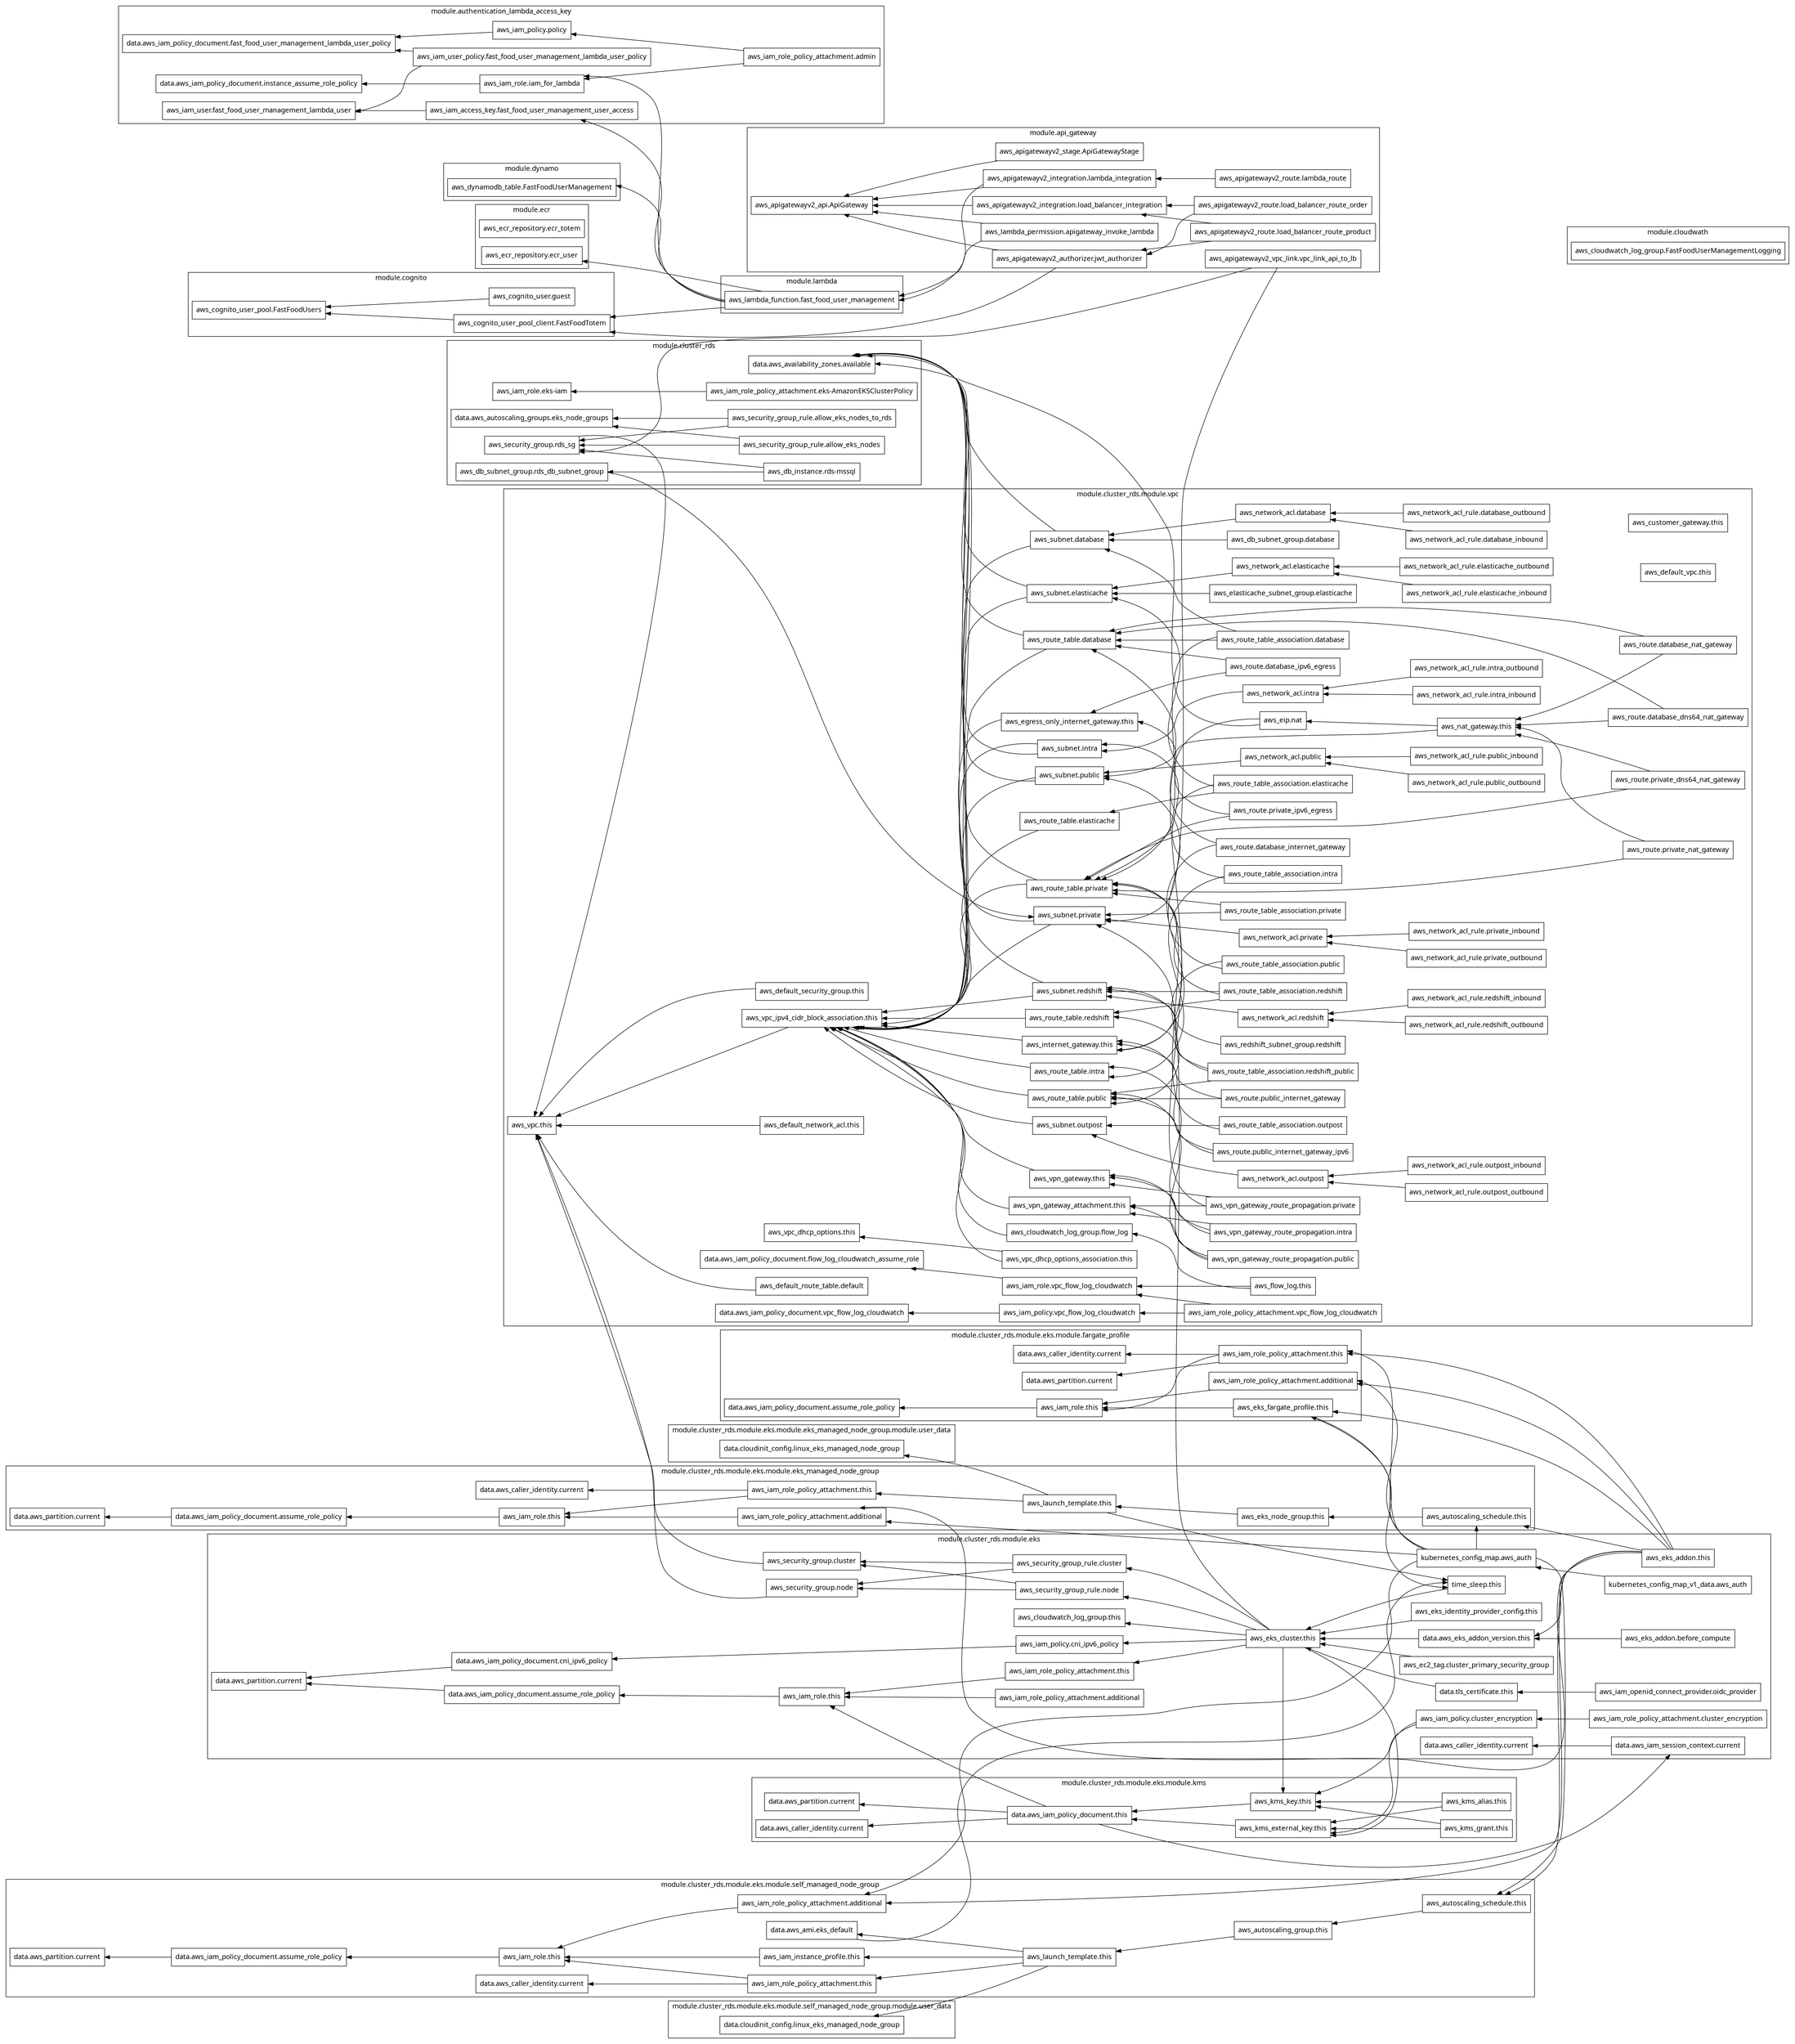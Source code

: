digraph G {
  rankdir = "RL";
  node [shape = rect, fontname = "sans-serif"];
  subgraph "cluster_module.api_gateway" {
    label = "module.api_gateway"
    fontname = "sans-serif"
    "module.api_gateway.aws_apigatewayv2_api.ApiGateway" [label="aws_apigatewayv2_api.ApiGateway"];
    "module.api_gateway.aws_apigatewayv2_authorizer.jwt_authorizer" [label="aws_apigatewayv2_authorizer.jwt_authorizer"];
    "module.api_gateway.aws_apigatewayv2_integration.lambda_integration" [label="aws_apigatewayv2_integration.lambda_integration"];
    "module.api_gateway.aws_apigatewayv2_integration.load_balancer_integration" [label="aws_apigatewayv2_integration.load_balancer_integration"];
    "module.api_gateway.aws_apigatewayv2_route.lambda_route" [label="aws_apigatewayv2_route.lambda_route"];
    "module.api_gateway.aws_apigatewayv2_route.load_balancer_route_order" [label="aws_apigatewayv2_route.load_balancer_route_order"];
    "module.api_gateway.aws_apigatewayv2_route.load_balancer_route_product" [label="aws_apigatewayv2_route.load_balancer_route_product"];
    "module.api_gateway.aws_apigatewayv2_stage.ApiGatewayStage" [label="aws_apigatewayv2_stage.ApiGatewayStage"];
    "module.api_gateway.aws_apigatewayv2_vpc_link.vpc_link_api_to_lb" [label="aws_apigatewayv2_vpc_link.vpc_link_api_to_lb"];
    "module.api_gateway.aws_lambda_permission.apigateway_invoke_lambda" [label="aws_lambda_permission.apigateway_invoke_lambda"];
  }
  subgraph "cluster_module.authentication_lambda_access_key" {
    label = "module.authentication_lambda_access_key"
    fontname = "sans-serif"
    "module.authentication_lambda_access_key.data.aws_iam_policy_document.fast_food_user_management_lambda_user_policy" [label="data.aws_iam_policy_document.fast_food_user_management_lambda_user_policy"];
    "module.authentication_lambda_access_key.data.aws_iam_policy_document.instance_assume_role_policy" [label="data.aws_iam_policy_document.instance_assume_role_policy"];
    "module.authentication_lambda_access_key.aws_iam_access_key.fast_food_user_management_user_access" [label="aws_iam_access_key.fast_food_user_management_user_access"];
    "module.authentication_lambda_access_key.aws_iam_policy.policy" [label="aws_iam_policy.policy"];
    "module.authentication_lambda_access_key.aws_iam_role.iam_for_lambda" [label="aws_iam_role.iam_for_lambda"];
    "module.authentication_lambda_access_key.aws_iam_role_policy_attachment.admin" [label="aws_iam_role_policy_attachment.admin"];
    "module.authentication_lambda_access_key.aws_iam_user.fast_food_user_management_lambda_user" [label="aws_iam_user.fast_food_user_management_lambda_user"];
    "module.authentication_lambda_access_key.aws_iam_user_policy.fast_food_user_management_lambda_user_policy" [label="aws_iam_user_policy.fast_food_user_management_lambda_user_policy"];
  }
  subgraph "cluster_module.cloudwath" {
    label = "module.cloudwath"
    fontname = "sans-serif"
    "module.cloudwath.aws_cloudwatch_log_group.FastFoodUserManagementLogging" [label="aws_cloudwatch_log_group.FastFoodUserManagementLogging"];
  }
  subgraph "cluster_module.cluster_rds" {
    label = "module.cluster_rds"
    fontname = "sans-serif"
    "module.cluster_rds.data.aws_autoscaling_groups.eks_node_groups" [label="data.aws_autoscaling_groups.eks_node_groups"];
    "module.cluster_rds.data.aws_availability_zones.available" [label="data.aws_availability_zones.available"];
    "module.cluster_rds.aws_db_instance.rds-mssql" [label="aws_db_instance.rds-mssql"];
    "module.cluster_rds.aws_db_subnet_group.rds_db_subnet_group" [label="aws_db_subnet_group.rds_db_subnet_group"];
    "module.cluster_rds.aws_iam_role.eks-iam" [label="aws_iam_role.eks-iam"];
    "module.cluster_rds.aws_iam_role_policy_attachment.eks-AmazonEKSClusterPolicy" [label="aws_iam_role_policy_attachment.eks-AmazonEKSClusterPolicy"];
    "module.cluster_rds.aws_security_group.rds_sg" [label="aws_security_group.rds_sg"];
    "module.cluster_rds.aws_security_group_rule.allow_eks_nodes" [label="aws_security_group_rule.allow_eks_nodes"];
    "module.cluster_rds.aws_security_group_rule.allow_eks_nodes_to_rds" [label="aws_security_group_rule.allow_eks_nodes_to_rds"];
  }
  subgraph "cluster_module.cluster_rds.module.eks" {
    label = "module.cluster_rds.module.eks"
    fontname = "sans-serif"
    "module.cluster_rds.module.eks.data.aws_caller_identity.current" [label="data.aws_caller_identity.current"];
    "module.cluster_rds.module.eks.data.aws_eks_addon_version.this" [label="data.aws_eks_addon_version.this"];
    "module.cluster_rds.module.eks.data.aws_iam_policy_document.assume_role_policy" [label="data.aws_iam_policy_document.assume_role_policy"];
    "module.cluster_rds.module.eks.data.aws_iam_policy_document.cni_ipv6_policy" [label="data.aws_iam_policy_document.cni_ipv6_policy"];
    "module.cluster_rds.module.eks.data.aws_iam_session_context.current" [label="data.aws_iam_session_context.current"];
    "module.cluster_rds.module.eks.data.aws_partition.current" [label="data.aws_partition.current"];
    "module.cluster_rds.module.eks.data.tls_certificate.this" [label="data.tls_certificate.this"];
    "module.cluster_rds.module.eks.aws_cloudwatch_log_group.this" [label="aws_cloudwatch_log_group.this"];
    "module.cluster_rds.module.eks.aws_ec2_tag.cluster_primary_security_group" [label="aws_ec2_tag.cluster_primary_security_group"];
    "module.cluster_rds.module.eks.aws_eks_addon.before_compute" [label="aws_eks_addon.before_compute"];
    "module.cluster_rds.module.eks.aws_eks_addon.this" [label="aws_eks_addon.this"];
    "module.cluster_rds.module.eks.aws_eks_cluster.this" [label="aws_eks_cluster.this"];
    "module.cluster_rds.module.eks.aws_eks_identity_provider_config.this" [label="aws_eks_identity_provider_config.this"];
    "module.cluster_rds.module.eks.aws_iam_openid_connect_provider.oidc_provider" [label="aws_iam_openid_connect_provider.oidc_provider"];
    "module.cluster_rds.module.eks.aws_iam_policy.cluster_encryption" [label="aws_iam_policy.cluster_encryption"];
    "module.cluster_rds.module.eks.aws_iam_policy.cni_ipv6_policy" [label="aws_iam_policy.cni_ipv6_policy"];
    "module.cluster_rds.module.eks.aws_iam_role.this" [label="aws_iam_role.this"];
    "module.cluster_rds.module.eks.aws_iam_role_policy_attachment.additional" [label="aws_iam_role_policy_attachment.additional"];
    "module.cluster_rds.module.eks.aws_iam_role_policy_attachment.cluster_encryption" [label="aws_iam_role_policy_attachment.cluster_encryption"];
    "module.cluster_rds.module.eks.aws_iam_role_policy_attachment.this" [label="aws_iam_role_policy_attachment.this"];
    "module.cluster_rds.module.eks.aws_security_group.cluster" [label="aws_security_group.cluster"];
    "module.cluster_rds.module.eks.aws_security_group.node" [label="aws_security_group.node"];
    "module.cluster_rds.module.eks.aws_security_group_rule.cluster" [label="aws_security_group_rule.cluster"];
    "module.cluster_rds.module.eks.aws_security_group_rule.node" [label="aws_security_group_rule.node"];
    "module.cluster_rds.module.eks.kubernetes_config_map.aws_auth" [label="kubernetes_config_map.aws_auth"];
    "module.cluster_rds.module.eks.kubernetes_config_map_v1_data.aws_auth" [label="kubernetes_config_map_v1_data.aws_auth"];
    "module.cluster_rds.module.eks.time_sleep.this" [label="time_sleep.this"];
  }
  subgraph "cluster_module.cluster_rds.module.eks.module.eks_managed_node_group" {
    label = "module.cluster_rds.module.eks.module.eks_managed_node_group"
    fontname = "sans-serif"
    "module.cluster_rds.module.eks.module.eks_managed_node_group.data.aws_caller_identity.current" [label="data.aws_caller_identity.current"];
    "module.cluster_rds.module.eks.module.eks_managed_node_group.data.aws_iam_policy_document.assume_role_policy" [label="data.aws_iam_policy_document.assume_role_policy"];
    "module.cluster_rds.module.eks.module.eks_managed_node_group.data.aws_partition.current" [label="data.aws_partition.current"];
    "module.cluster_rds.module.eks.module.eks_managed_node_group.aws_autoscaling_schedule.this" [label="aws_autoscaling_schedule.this"];
    "module.cluster_rds.module.eks.module.eks_managed_node_group.aws_eks_node_group.this" [label="aws_eks_node_group.this"];
    "module.cluster_rds.module.eks.module.eks_managed_node_group.aws_iam_role.this" [label="aws_iam_role.this"];
    "module.cluster_rds.module.eks.module.eks_managed_node_group.aws_iam_role_policy_attachment.additional" [label="aws_iam_role_policy_attachment.additional"];
    "module.cluster_rds.module.eks.module.eks_managed_node_group.aws_iam_role_policy_attachment.this" [label="aws_iam_role_policy_attachment.this"];
    "module.cluster_rds.module.eks.module.eks_managed_node_group.aws_launch_template.this" [label="aws_launch_template.this"];
  }
  subgraph "cluster_module.cluster_rds.module.eks.module.eks_managed_node_group.module.user_data" {
    label = "module.cluster_rds.module.eks.module.eks_managed_node_group.module.user_data"
    fontname = "sans-serif"
    "module.cluster_rds.module.eks.module.eks_managed_node_group.module.user_data.data.cloudinit_config.linux_eks_managed_node_group" [label="data.cloudinit_config.linux_eks_managed_node_group"];
  }
  subgraph "cluster_module.cluster_rds.module.eks.module.fargate_profile" {
    label = "module.cluster_rds.module.eks.module.fargate_profile"
    fontname = "sans-serif"
    "module.cluster_rds.module.eks.module.fargate_profile.data.aws_caller_identity.current" [label="data.aws_caller_identity.current"];
    "module.cluster_rds.module.eks.module.fargate_profile.data.aws_iam_policy_document.assume_role_policy" [label="data.aws_iam_policy_document.assume_role_policy"];
    "module.cluster_rds.module.eks.module.fargate_profile.data.aws_partition.current" [label="data.aws_partition.current"];
    "module.cluster_rds.module.eks.module.fargate_profile.aws_eks_fargate_profile.this" [label="aws_eks_fargate_profile.this"];
    "module.cluster_rds.module.eks.module.fargate_profile.aws_iam_role.this" [label="aws_iam_role.this"];
    "module.cluster_rds.module.eks.module.fargate_profile.aws_iam_role_policy_attachment.additional" [label="aws_iam_role_policy_attachment.additional"];
    "module.cluster_rds.module.eks.module.fargate_profile.aws_iam_role_policy_attachment.this" [label="aws_iam_role_policy_attachment.this"];
  }
  subgraph "cluster_module.cluster_rds.module.eks.module.kms" {
    label = "module.cluster_rds.module.eks.module.kms"
    fontname = "sans-serif"
    "module.cluster_rds.module.eks.module.kms.data.aws_caller_identity.current" [label="data.aws_caller_identity.current"];
    "module.cluster_rds.module.eks.module.kms.data.aws_iam_policy_document.this" [label="data.aws_iam_policy_document.this"];
    "module.cluster_rds.module.eks.module.kms.data.aws_partition.current" [label="data.aws_partition.current"];
    "module.cluster_rds.module.eks.module.kms.aws_kms_alias.this" [label="aws_kms_alias.this"];
    "module.cluster_rds.module.eks.module.kms.aws_kms_external_key.this" [label="aws_kms_external_key.this"];
    "module.cluster_rds.module.eks.module.kms.aws_kms_grant.this" [label="aws_kms_grant.this"];
    "module.cluster_rds.module.eks.module.kms.aws_kms_key.this" [label="aws_kms_key.this"];
  }
  subgraph "cluster_module.cluster_rds.module.eks.module.self_managed_node_group" {
    label = "module.cluster_rds.module.eks.module.self_managed_node_group"
    fontname = "sans-serif"
    "module.cluster_rds.module.eks.module.self_managed_node_group.data.aws_ami.eks_default" [label="data.aws_ami.eks_default"];
    "module.cluster_rds.module.eks.module.self_managed_node_group.data.aws_caller_identity.current" [label="data.aws_caller_identity.current"];
    "module.cluster_rds.module.eks.module.self_managed_node_group.data.aws_iam_policy_document.assume_role_policy" [label="data.aws_iam_policy_document.assume_role_policy"];
    "module.cluster_rds.module.eks.module.self_managed_node_group.data.aws_partition.current" [label="data.aws_partition.current"];
    "module.cluster_rds.module.eks.module.self_managed_node_group.aws_autoscaling_group.this" [label="aws_autoscaling_group.this"];
    "module.cluster_rds.module.eks.module.self_managed_node_group.aws_autoscaling_schedule.this" [label="aws_autoscaling_schedule.this"];
    "module.cluster_rds.module.eks.module.self_managed_node_group.aws_iam_instance_profile.this" [label="aws_iam_instance_profile.this"];
    "module.cluster_rds.module.eks.module.self_managed_node_group.aws_iam_role.this" [label="aws_iam_role.this"];
    "module.cluster_rds.module.eks.module.self_managed_node_group.aws_iam_role_policy_attachment.additional" [label="aws_iam_role_policy_attachment.additional"];
    "module.cluster_rds.module.eks.module.self_managed_node_group.aws_iam_role_policy_attachment.this" [label="aws_iam_role_policy_attachment.this"];
    "module.cluster_rds.module.eks.module.self_managed_node_group.aws_launch_template.this" [label="aws_launch_template.this"];
  }
  subgraph "cluster_module.cluster_rds.module.eks.module.self_managed_node_group.module.user_data" {
    label = "module.cluster_rds.module.eks.module.self_managed_node_group.module.user_data"
    fontname = "sans-serif"
    "module.cluster_rds.module.eks.module.self_managed_node_group.module.user_data.data.cloudinit_config.linux_eks_managed_node_group" [label="data.cloudinit_config.linux_eks_managed_node_group"];
  }
  subgraph "cluster_module.cluster_rds.module.vpc" {
    label = "module.cluster_rds.module.vpc"
    fontname = "sans-serif"
    "module.cluster_rds.module.vpc.data.aws_iam_policy_document.flow_log_cloudwatch_assume_role" [label="data.aws_iam_policy_document.flow_log_cloudwatch_assume_role"];
    "module.cluster_rds.module.vpc.data.aws_iam_policy_document.vpc_flow_log_cloudwatch" [label="data.aws_iam_policy_document.vpc_flow_log_cloudwatch"];
    "module.cluster_rds.module.vpc.aws_cloudwatch_log_group.flow_log" [label="aws_cloudwatch_log_group.flow_log"];
    "module.cluster_rds.module.vpc.aws_customer_gateway.this" [label="aws_customer_gateway.this"];
    "module.cluster_rds.module.vpc.aws_db_subnet_group.database" [label="aws_db_subnet_group.database"];
    "module.cluster_rds.module.vpc.aws_default_network_acl.this" [label="aws_default_network_acl.this"];
    "module.cluster_rds.module.vpc.aws_default_route_table.default" [label="aws_default_route_table.default"];
    "module.cluster_rds.module.vpc.aws_default_security_group.this" [label="aws_default_security_group.this"];
    "module.cluster_rds.module.vpc.aws_default_vpc.this" [label="aws_default_vpc.this"];
    "module.cluster_rds.module.vpc.aws_egress_only_internet_gateway.this" [label="aws_egress_only_internet_gateway.this"];
    "module.cluster_rds.module.vpc.aws_eip.nat" [label="aws_eip.nat"];
    "module.cluster_rds.module.vpc.aws_elasticache_subnet_group.elasticache" [label="aws_elasticache_subnet_group.elasticache"];
    "module.cluster_rds.module.vpc.aws_flow_log.this" [label="aws_flow_log.this"];
    "module.cluster_rds.module.vpc.aws_iam_policy.vpc_flow_log_cloudwatch" [label="aws_iam_policy.vpc_flow_log_cloudwatch"];
    "module.cluster_rds.module.vpc.aws_iam_role.vpc_flow_log_cloudwatch" [label="aws_iam_role.vpc_flow_log_cloudwatch"];
    "module.cluster_rds.module.vpc.aws_iam_role_policy_attachment.vpc_flow_log_cloudwatch" [label="aws_iam_role_policy_attachment.vpc_flow_log_cloudwatch"];
    "module.cluster_rds.module.vpc.aws_internet_gateway.this" [label="aws_internet_gateway.this"];
    "module.cluster_rds.module.vpc.aws_nat_gateway.this" [label="aws_nat_gateway.this"];
    "module.cluster_rds.module.vpc.aws_network_acl.database" [label="aws_network_acl.database"];
    "module.cluster_rds.module.vpc.aws_network_acl.elasticache" [label="aws_network_acl.elasticache"];
    "module.cluster_rds.module.vpc.aws_network_acl.intra" [label="aws_network_acl.intra"];
    "module.cluster_rds.module.vpc.aws_network_acl.outpost" [label="aws_network_acl.outpost"];
    "module.cluster_rds.module.vpc.aws_network_acl.private" [label="aws_network_acl.private"];
    "module.cluster_rds.module.vpc.aws_network_acl.public" [label="aws_network_acl.public"];
    "module.cluster_rds.module.vpc.aws_network_acl.redshift" [label="aws_network_acl.redshift"];
    "module.cluster_rds.module.vpc.aws_network_acl_rule.database_inbound" [label="aws_network_acl_rule.database_inbound"];
    "module.cluster_rds.module.vpc.aws_network_acl_rule.database_outbound" [label="aws_network_acl_rule.database_outbound"];
    "module.cluster_rds.module.vpc.aws_network_acl_rule.elasticache_inbound" [label="aws_network_acl_rule.elasticache_inbound"];
    "module.cluster_rds.module.vpc.aws_network_acl_rule.elasticache_outbound" [label="aws_network_acl_rule.elasticache_outbound"];
    "module.cluster_rds.module.vpc.aws_network_acl_rule.intra_inbound" [label="aws_network_acl_rule.intra_inbound"];
    "module.cluster_rds.module.vpc.aws_network_acl_rule.intra_outbound" [label="aws_network_acl_rule.intra_outbound"];
    "module.cluster_rds.module.vpc.aws_network_acl_rule.outpost_inbound" [label="aws_network_acl_rule.outpost_inbound"];
    "module.cluster_rds.module.vpc.aws_network_acl_rule.outpost_outbound" [label="aws_network_acl_rule.outpost_outbound"];
    "module.cluster_rds.module.vpc.aws_network_acl_rule.private_inbound" [label="aws_network_acl_rule.private_inbound"];
    "module.cluster_rds.module.vpc.aws_network_acl_rule.private_outbound" [label="aws_network_acl_rule.private_outbound"];
    "module.cluster_rds.module.vpc.aws_network_acl_rule.public_inbound" [label="aws_network_acl_rule.public_inbound"];
    "module.cluster_rds.module.vpc.aws_network_acl_rule.public_outbound" [label="aws_network_acl_rule.public_outbound"];
    "module.cluster_rds.module.vpc.aws_network_acl_rule.redshift_inbound" [label="aws_network_acl_rule.redshift_inbound"];
    "module.cluster_rds.module.vpc.aws_network_acl_rule.redshift_outbound" [label="aws_network_acl_rule.redshift_outbound"];
    "module.cluster_rds.module.vpc.aws_redshift_subnet_group.redshift" [label="aws_redshift_subnet_group.redshift"];
    "module.cluster_rds.module.vpc.aws_route.database_dns64_nat_gateway" [label="aws_route.database_dns64_nat_gateway"];
    "module.cluster_rds.module.vpc.aws_route.database_internet_gateway" [label="aws_route.database_internet_gateway"];
    "module.cluster_rds.module.vpc.aws_route.database_ipv6_egress" [label="aws_route.database_ipv6_egress"];
    "module.cluster_rds.module.vpc.aws_route.database_nat_gateway" [label="aws_route.database_nat_gateway"];
    "module.cluster_rds.module.vpc.aws_route.private_dns64_nat_gateway" [label="aws_route.private_dns64_nat_gateway"];
    "module.cluster_rds.module.vpc.aws_route.private_ipv6_egress" [label="aws_route.private_ipv6_egress"];
    "module.cluster_rds.module.vpc.aws_route.private_nat_gateway" [label="aws_route.private_nat_gateway"];
    "module.cluster_rds.module.vpc.aws_route.public_internet_gateway" [label="aws_route.public_internet_gateway"];
    "module.cluster_rds.module.vpc.aws_route.public_internet_gateway_ipv6" [label="aws_route.public_internet_gateway_ipv6"];
    "module.cluster_rds.module.vpc.aws_route_table.database" [label="aws_route_table.database"];
    "module.cluster_rds.module.vpc.aws_route_table.elasticache" [label="aws_route_table.elasticache"];
    "module.cluster_rds.module.vpc.aws_route_table.intra" [label="aws_route_table.intra"];
    "module.cluster_rds.module.vpc.aws_route_table.private" [label="aws_route_table.private"];
    "module.cluster_rds.module.vpc.aws_route_table.public" [label="aws_route_table.public"];
    "module.cluster_rds.module.vpc.aws_route_table.redshift" [label="aws_route_table.redshift"];
    "module.cluster_rds.module.vpc.aws_route_table_association.database" [label="aws_route_table_association.database"];
    "module.cluster_rds.module.vpc.aws_route_table_association.elasticache" [label="aws_route_table_association.elasticache"];
    "module.cluster_rds.module.vpc.aws_route_table_association.intra" [label="aws_route_table_association.intra"];
    "module.cluster_rds.module.vpc.aws_route_table_association.outpost" [label="aws_route_table_association.outpost"];
    "module.cluster_rds.module.vpc.aws_route_table_association.private" [label="aws_route_table_association.private"];
    "module.cluster_rds.module.vpc.aws_route_table_association.public" [label="aws_route_table_association.public"];
    "module.cluster_rds.module.vpc.aws_route_table_association.redshift" [label="aws_route_table_association.redshift"];
    "module.cluster_rds.module.vpc.aws_route_table_association.redshift_public" [label="aws_route_table_association.redshift_public"];
    "module.cluster_rds.module.vpc.aws_subnet.database" [label="aws_subnet.database"];
    "module.cluster_rds.module.vpc.aws_subnet.elasticache" [label="aws_subnet.elasticache"];
    "module.cluster_rds.module.vpc.aws_subnet.intra" [label="aws_subnet.intra"];
    "module.cluster_rds.module.vpc.aws_subnet.outpost" [label="aws_subnet.outpost"];
    "module.cluster_rds.module.vpc.aws_subnet.private" [label="aws_subnet.private"];
    "module.cluster_rds.module.vpc.aws_subnet.public" [label="aws_subnet.public"];
    "module.cluster_rds.module.vpc.aws_subnet.redshift" [label="aws_subnet.redshift"];
    "module.cluster_rds.module.vpc.aws_vpc.this" [label="aws_vpc.this"];
    "module.cluster_rds.module.vpc.aws_vpc_dhcp_options.this" [label="aws_vpc_dhcp_options.this"];
    "module.cluster_rds.module.vpc.aws_vpc_dhcp_options_association.this" [label="aws_vpc_dhcp_options_association.this"];
    "module.cluster_rds.module.vpc.aws_vpc_ipv4_cidr_block_association.this" [label="aws_vpc_ipv4_cidr_block_association.this"];
    "module.cluster_rds.module.vpc.aws_vpn_gateway.this" [label="aws_vpn_gateway.this"];
    "module.cluster_rds.module.vpc.aws_vpn_gateway_attachment.this" [label="aws_vpn_gateway_attachment.this"];
    "module.cluster_rds.module.vpc.aws_vpn_gateway_route_propagation.intra" [label="aws_vpn_gateway_route_propagation.intra"];
    "module.cluster_rds.module.vpc.aws_vpn_gateway_route_propagation.private" [label="aws_vpn_gateway_route_propagation.private"];
    "module.cluster_rds.module.vpc.aws_vpn_gateway_route_propagation.public" [label="aws_vpn_gateway_route_propagation.public"];
  }
  subgraph "cluster_module.cognito" {
    label = "module.cognito"
    fontname = "sans-serif"
    "module.cognito.aws_cognito_user.guest" [label="aws_cognito_user.guest"];
    "module.cognito.aws_cognito_user_pool.FastFoodUsers" [label="aws_cognito_user_pool.FastFoodUsers"];
    "module.cognito.aws_cognito_user_pool_client.FastFoodTotem" [label="aws_cognito_user_pool_client.FastFoodTotem"];
  }
  subgraph "cluster_module.dynamo" {
    label = "module.dynamo"
    fontname = "sans-serif"
    "module.dynamo.aws_dynamodb_table.FastFoodUserManagement" [label="aws_dynamodb_table.FastFoodUserManagement"];
  }
  subgraph "cluster_module.ecr" {
    label = "module.ecr"
    fontname = "sans-serif"
    "module.ecr.aws_ecr_repository.ecr_totem" [label="aws_ecr_repository.ecr_totem"];
    "module.ecr.aws_ecr_repository.ecr_user" [label="aws_ecr_repository.ecr_user"];
  }
  subgraph "cluster_module.lambda" {
    label = "module.lambda"
    fontname = "sans-serif"
    "module.lambda.aws_lambda_function.fast_food_user_management" [label="aws_lambda_function.fast_food_user_management"];
  }
  "module.api_gateway.aws_apigatewayv2_authorizer.jwt_authorizer" -> "module.api_gateway.aws_apigatewayv2_api.ApiGateway";
  "module.api_gateway.aws_apigatewayv2_authorizer.jwt_authorizer" -> "module.cognito.aws_cognito_user_pool_client.FastFoodTotem";
  "module.api_gateway.aws_apigatewayv2_integration.lambda_integration" -> "module.api_gateway.aws_apigatewayv2_api.ApiGateway";
  "module.api_gateway.aws_apigatewayv2_integration.lambda_integration" -> "module.lambda.aws_lambda_function.fast_food_user_management";
  "module.api_gateway.aws_apigatewayv2_integration.load_balancer_integration" -> "module.api_gateway.aws_apigatewayv2_api.ApiGateway";
  "module.api_gateway.aws_apigatewayv2_route.lambda_route" -> "module.api_gateway.aws_apigatewayv2_integration.lambda_integration";
  "module.api_gateway.aws_apigatewayv2_route.load_balancer_route_order" -> "module.api_gateway.aws_apigatewayv2_authorizer.jwt_authorizer";
  "module.api_gateway.aws_apigatewayv2_route.load_balancer_route_order" -> "module.api_gateway.aws_apigatewayv2_integration.load_balancer_integration";
  "module.api_gateway.aws_apigatewayv2_route.load_balancer_route_product" -> "module.api_gateway.aws_apigatewayv2_authorizer.jwt_authorizer";
  "module.api_gateway.aws_apigatewayv2_route.load_balancer_route_product" -> "module.api_gateway.aws_apigatewayv2_integration.load_balancer_integration";
  "module.api_gateway.aws_apigatewayv2_stage.ApiGatewayStage" -> "module.api_gateway.aws_apigatewayv2_api.ApiGateway";
  "module.api_gateway.aws_apigatewayv2_vpc_link.vpc_link_api_to_lb" -> "module.cluster_rds.aws_security_group.rds_sg";
  "module.api_gateway.aws_apigatewayv2_vpc_link.vpc_link_api_to_lb" -> "module.cluster_rds.module.vpc.aws_subnet.private";
  "module.api_gateway.aws_lambda_permission.apigateway_invoke_lambda" -> "module.api_gateway.aws_apigatewayv2_api.ApiGateway";
  "module.api_gateway.aws_lambda_permission.apigateway_invoke_lambda" -> "module.lambda.aws_lambda_function.fast_food_user_management";
  "module.authentication_lambda_access_key.aws_iam_access_key.fast_food_user_management_user_access" -> "module.authentication_lambda_access_key.aws_iam_user.fast_food_user_management_lambda_user";
  "module.authentication_lambda_access_key.aws_iam_policy.policy" -> "module.authentication_lambda_access_key.data.aws_iam_policy_document.fast_food_user_management_lambda_user_policy";
  "module.authentication_lambda_access_key.aws_iam_role.iam_for_lambda" -> "module.authentication_lambda_access_key.data.aws_iam_policy_document.instance_assume_role_policy";
  "module.authentication_lambda_access_key.aws_iam_role_policy_attachment.admin" -> "module.authentication_lambda_access_key.aws_iam_policy.policy";
  "module.authentication_lambda_access_key.aws_iam_role_policy_attachment.admin" -> "module.authentication_lambda_access_key.aws_iam_role.iam_for_lambda";
  "module.authentication_lambda_access_key.aws_iam_user_policy.fast_food_user_management_lambda_user_policy" -> "module.authentication_lambda_access_key.data.aws_iam_policy_document.fast_food_user_management_lambda_user_policy";
  "module.authentication_lambda_access_key.aws_iam_user_policy.fast_food_user_management_lambda_user_policy" -> "module.authentication_lambda_access_key.aws_iam_user.fast_food_user_management_lambda_user";
  "module.cluster_rds.aws_db_instance.rds-mssql" -> "module.cluster_rds.aws_db_subnet_group.rds_db_subnet_group";
  "module.cluster_rds.aws_db_instance.rds-mssql" -> "module.cluster_rds.aws_security_group.rds_sg";
  "module.cluster_rds.aws_db_subnet_group.rds_db_subnet_group" -> "module.cluster_rds.module.vpc.aws_subnet.private";
  "module.cluster_rds.aws_iam_role_policy_attachment.eks-AmazonEKSClusterPolicy" -> "module.cluster_rds.aws_iam_role.eks-iam";
  "module.cluster_rds.aws_security_group.rds_sg" -> "module.cluster_rds.module.vpc.aws_vpc.this";
  "module.cluster_rds.aws_security_group_rule.allow_eks_nodes" -> "module.cluster_rds.data.aws_autoscaling_groups.eks_node_groups";
  "module.cluster_rds.aws_security_group_rule.allow_eks_nodes" -> "module.cluster_rds.aws_security_group.rds_sg";
  "module.cluster_rds.aws_security_group_rule.allow_eks_nodes_to_rds" -> "module.cluster_rds.data.aws_autoscaling_groups.eks_node_groups";
  "module.cluster_rds.aws_security_group_rule.allow_eks_nodes_to_rds" -> "module.cluster_rds.aws_security_group.rds_sg";
  "module.cluster_rds.module.eks.data.aws_eks_addon_version.this" -> "module.cluster_rds.module.eks.aws_eks_cluster.this";
  "module.cluster_rds.module.eks.data.aws_iam_policy_document.assume_role_policy" -> "module.cluster_rds.module.eks.data.aws_partition.current";
  "module.cluster_rds.module.eks.data.aws_iam_policy_document.cni_ipv6_policy" -> "module.cluster_rds.module.eks.data.aws_partition.current";
  "module.cluster_rds.module.eks.data.aws_iam_session_context.current" -> "module.cluster_rds.module.eks.data.aws_caller_identity.current";
  "module.cluster_rds.module.eks.data.tls_certificate.this" -> "module.cluster_rds.module.eks.aws_eks_cluster.this";
  "module.cluster_rds.module.eks.aws_ec2_tag.cluster_primary_security_group" -> "module.cluster_rds.module.eks.aws_eks_cluster.this";
  "module.cluster_rds.module.eks.aws_eks_addon.before_compute" -> "module.cluster_rds.module.eks.data.aws_eks_addon_version.this";
  "module.cluster_rds.module.eks.aws_eks_addon.this" -> "module.cluster_rds.module.eks.data.aws_eks_addon_version.this";
  "module.cluster_rds.module.eks.aws_eks_addon.this" -> "module.cluster_rds.module.eks.module.eks_managed_node_group.aws_autoscaling_schedule.this";
  "module.cluster_rds.module.eks.aws_eks_addon.this" -> "module.cluster_rds.module.eks.module.eks_managed_node_group.aws_iam_role_policy_attachment.additional";
  "module.cluster_rds.module.eks.aws_eks_addon.this" -> "module.cluster_rds.module.eks.module.fargate_profile.aws_eks_fargate_profile.this";
  "module.cluster_rds.module.eks.aws_eks_addon.this" -> "module.cluster_rds.module.eks.module.fargate_profile.aws_iam_role_policy_attachment.additional";
  "module.cluster_rds.module.eks.aws_eks_addon.this" -> "module.cluster_rds.module.eks.module.fargate_profile.aws_iam_role_policy_attachment.this";
  "module.cluster_rds.module.eks.aws_eks_addon.this" -> "module.cluster_rds.module.eks.module.self_managed_node_group.aws_autoscaling_schedule.this";
  "module.cluster_rds.module.eks.aws_eks_addon.this" -> "module.cluster_rds.module.eks.module.self_managed_node_group.aws_iam_role_policy_attachment.additional";
  "module.cluster_rds.module.eks.aws_eks_cluster.this" -> "module.cluster_rds.module.eks.aws_cloudwatch_log_group.this";
  "module.cluster_rds.module.eks.aws_eks_cluster.this" -> "module.cluster_rds.module.eks.aws_iam_policy.cni_ipv6_policy";
  "module.cluster_rds.module.eks.aws_eks_cluster.this" -> "module.cluster_rds.module.eks.aws_iam_role_policy_attachment.this";
  "module.cluster_rds.module.eks.aws_eks_cluster.this" -> "module.cluster_rds.module.eks.aws_security_group_rule.cluster";
  "module.cluster_rds.module.eks.aws_eks_cluster.this" -> "module.cluster_rds.module.eks.aws_security_group_rule.node";
  "module.cluster_rds.module.eks.aws_eks_cluster.this" -> "module.cluster_rds.module.eks.module.kms.aws_kms_external_key.this";
  "module.cluster_rds.module.eks.aws_eks_cluster.this" -> "module.cluster_rds.module.eks.module.kms.aws_kms_key.this";
  "module.cluster_rds.module.eks.aws_eks_cluster.this" -> "module.cluster_rds.module.vpc.aws_subnet.private";
  "module.cluster_rds.module.eks.aws_eks_identity_provider_config.this" -> "module.cluster_rds.module.eks.aws_eks_cluster.this";
  "module.cluster_rds.module.eks.aws_iam_openid_connect_provider.oidc_provider" -> "module.cluster_rds.module.eks.data.tls_certificate.this";
  "module.cluster_rds.module.eks.aws_iam_policy.cluster_encryption" -> "module.cluster_rds.module.eks.module.kms.aws_kms_external_key.this";
  "module.cluster_rds.module.eks.aws_iam_policy.cluster_encryption" -> "module.cluster_rds.module.eks.module.kms.aws_kms_key.this";
  "module.cluster_rds.module.eks.aws_iam_policy.cni_ipv6_policy" -> "module.cluster_rds.module.eks.data.aws_iam_policy_document.cni_ipv6_policy";
  "module.cluster_rds.module.eks.aws_iam_role.this" -> "module.cluster_rds.module.eks.data.aws_iam_policy_document.assume_role_policy";
  "module.cluster_rds.module.eks.aws_iam_role_policy_attachment.additional" -> "module.cluster_rds.module.eks.aws_iam_role.this";
  "module.cluster_rds.module.eks.aws_iam_role_policy_attachment.cluster_encryption" -> "module.cluster_rds.module.eks.aws_iam_policy.cluster_encryption";
  "module.cluster_rds.module.eks.aws_iam_role_policy_attachment.this" -> "module.cluster_rds.module.eks.aws_iam_role.this";
  "module.cluster_rds.module.eks.aws_security_group.cluster" -> "module.cluster_rds.module.vpc.aws_vpc.this";
  "module.cluster_rds.module.eks.aws_security_group.node" -> "module.cluster_rds.module.vpc.aws_vpc.this";
  "module.cluster_rds.module.eks.aws_security_group_rule.cluster" -> "module.cluster_rds.module.eks.aws_security_group.cluster";
  "module.cluster_rds.module.eks.aws_security_group_rule.cluster" -> "module.cluster_rds.module.eks.aws_security_group.node";
  "module.cluster_rds.module.eks.aws_security_group_rule.node" -> "module.cluster_rds.module.eks.aws_security_group.cluster";
  "module.cluster_rds.module.eks.aws_security_group_rule.node" -> "module.cluster_rds.module.eks.aws_security_group.node";
  "module.cluster_rds.module.eks.kubernetes_config_map.aws_auth" -> "module.cluster_rds.module.eks.module.eks_managed_node_group.aws_autoscaling_schedule.this";
  "module.cluster_rds.module.eks.kubernetes_config_map.aws_auth" -> "module.cluster_rds.module.eks.module.eks_managed_node_group.aws_iam_role_policy_attachment.additional";
  "module.cluster_rds.module.eks.kubernetes_config_map.aws_auth" -> "module.cluster_rds.module.eks.module.fargate_profile.aws_eks_fargate_profile.this";
  "module.cluster_rds.module.eks.kubernetes_config_map.aws_auth" -> "module.cluster_rds.module.eks.module.fargate_profile.aws_iam_role_policy_attachment.additional";
  "module.cluster_rds.module.eks.kubernetes_config_map.aws_auth" -> "module.cluster_rds.module.eks.module.fargate_profile.aws_iam_role_policy_attachment.this";
  "module.cluster_rds.module.eks.kubernetes_config_map.aws_auth" -> "module.cluster_rds.module.eks.module.self_managed_node_group.aws_autoscaling_schedule.this";
  "module.cluster_rds.module.eks.kubernetes_config_map.aws_auth" -> "module.cluster_rds.module.eks.module.self_managed_node_group.aws_iam_role_policy_attachment.additional";
  "module.cluster_rds.module.eks.kubernetes_config_map_v1_data.aws_auth" -> "module.cluster_rds.module.eks.kubernetes_config_map.aws_auth";
  "module.cluster_rds.module.eks.time_sleep.this" -> "module.cluster_rds.module.eks.aws_eks_cluster.this";
  "module.cluster_rds.module.eks.module.eks_managed_node_group.data.aws_iam_policy_document.assume_role_policy" -> "module.cluster_rds.module.eks.module.eks_managed_node_group.data.aws_partition.current";
  "module.cluster_rds.module.eks.module.eks_managed_node_group.aws_autoscaling_schedule.this" -> "module.cluster_rds.module.eks.module.eks_managed_node_group.aws_eks_node_group.this";
  "module.cluster_rds.module.eks.module.eks_managed_node_group.aws_eks_node_group.this" -> "module.cluster_rds.module.eks.module.eks_managed_node_group.aws_launch_template.this";
  "module.cluster_rds.module.eks.module.eks_managed_node_group.aws_iam_role.this" -> "module.cluster_rds.module.eks.module.eks_managed_node_group.data.aws_iam_policy_document.assume_role_policy";
  "module.cluster_rds.module.eks.module.eks_managed_node_group.aws_iam_role_policy_attachment.additional" -> "module.cluster_rds.module.eks.module.eks_managed_node_group.aws_iam_role.this";
  "module.cluster_rds.module.eks.module.eks_managed_node_group.aws_iam_role_policy_attachment.this" -> "module.cluster_rds.module.eks.module.eks_managed_node_group.data.aws_caller_identity.current";
  "module.cluster_rds.module.eks.module.eks_managed_node_group.aws_iam_role_policy_attachment.this" -> "module.cluster_rds.module.eks.module.eks_managed_node_group.aws_iam_role.this";
  "module.cluster_rds.module.eks.module.eks_managed_node_group.aws_launch_template.this" -> "module.cluster_rds.module.eks.time_sleep.this";
  "module.cluster_rds.module.eks.module.eks_managed_node_group.aws_launch_template.this" -> "module.cluster_rds.module.eks.module.eks_managed_node_group.aws_iam_role_policy_attachment.this";
  "module.cluster_rds.module.eks.module.eks_managed_node_group.aws_launch_template.this" -> "module.cluster_rds.module.eks.module.eks_managed_node_group.module.user_data.data.cloudinit_config.linux_eks_managed_node_group";
  "module.cluster_rds.module.eks.module.fargate_profile.aws_eks_fargate_profile.this" -> "module.cluster_rds.module.eks.time_sleep.this";
  "module.cluster_rds.module.eks.module.fargate_profile.aws_eks_fargate_profile.this" -> "module.cluster_rds.module.eks.module.fargate_profile.aws_iam_role.this";
  "module.cluster_rds.module.eks.module.fargate_profile.aws_iam_role.this" -> "module.cluster_rds.module.eks.module.fargate_profile.data.aws_iam_policy_document.assume_role_policy";
  "module.cluster_rds.module.eks.module.fargate_profile.aws_iam_role_policy_attachment.additional" -> "module.cluster_rds.module.eks.module.fargate_profile.aws_iam_role.this";
  "module.cluster_rds.module.eks.module.fargate_profile.aws_iam_role_policy_attachment.this" -> "module.cluster_rds.module.eks.module.fargate_profile.data.aws_caller_identity.current";
  "module.cluster_rds.module.eks.module.fargate_profile.aws_iam_role_policy_attachment.this" -> "module.cluster_rds.module.eks.module.fargate_profile.data.aws_partition.current";
  "module.cluster_rds.module.eks.module.fargate_profile.aws_iam_role_policy_attachment.this" -> "module.cluster_rds.module.eks.module.fargate_profile.aws_iam_role.this";
  "module.cluster_rds.module.eks.module.kms.data.aws_iam_policy_document.this" -> "module.cluster_rds.module.eks.data.aws_iam_session_context.current";
  "module.cluster_rds.module.eks.module.kms.data.aws_iam_policy_document.this" -> "module.cluster_rds.module.eks.aws_iam_role.this";
  "module.cluster_rds.module.eks.module.kms.data.aws_iam_policy_document.this" -> "module.cluster_rds.module.eks.module.kms.data.aws_caller_identity.current";
  "module.cluster_rds.module.eks.module.kms.data.aws_iam_policy_document.this" -> "module.cluster_rds.module.eks.module.kms.data.aws_partition.current";
  "module.cluster_rds.module.eks.module.kms.aws_kms_alias.this" -> "module.cluster_rds.module.eks.module.kms.aws_kms_external_key.this";
  "module.cluster_rds.module.eks.module.kms.aws_kms_alias.this" -> "module.cluster_rds.module.eks.module.kms.aws_kms_key.this";
  "module.cluster_rds.module.eks.module.kms.aws_kms_external_key.this" -> "module.cluster_rds.module.eks.module.kms.data.aws_iam_policy_document.this";
  "module.cluster_rds.module.eks.module.kms.aws_kms_grant.this" -> "module.cluster_rds.module.eks.module.kms.aws_kms_external_key.this";
  "module.cluster_rds.module.eks.module.kms.aws_kms_grant.this" -> "module.cluster_rds.module.eks.module.kms.aws_kms_key.this";
  "module.cluster_rds.module.eks.module.kms.aws_kms_key.this" -> "module.cluster_rds.module.eks.module.kms.data.aws_iam_policy_document.this";
  "module.cluster_rds.module.eks.module.self_managed_node_group.data.aws_ami.eks_default" -> "module.cluster_rds.module.eks.time_sleep.this";
  "module.cluster_rds.module.eks.module.self_managed_node_group.data.aws_iam_policy_document.assume_role_policy" -> "module.cluster_rds.module.eks.module.self_managed_node_group.data.aws_partition.current";
  "module.cluster_rds.module.eks.module.self_managed_node_group.aws_autoscaling_group.this" -> "module.cluster_rds.module.eks.module.self_managed_node_group.aws_launch_template.this";
  "module.cluster_rds.module.eks.module.self_managed_node_group.aws_autoscaling_schedule.this" -> "module.cluster_rds.module.eks.module.self_managed_node_group.aws_autoscaling_group.this";
  "module.cluster_rds.module.eks.module.self_managed_node_group.aws_iam_instance_profile.this" -> "module.cluster_rds.module.eks.module.self_managed_node_group.aws_iam_role.this";
  "module.cluster_rds.module.eks.module.self_managed_node_group.aws_iam_role.this" -> "module.cluster_rds.module.eks.module.self_managed_node_group.data.aws_iam_policy_document.assume_role_policy";
  "module.cluster_rds.module.eks.module.self_managed_node_group.aws_iam_role_policy_attachment.additional" -> "module.cluster_rds.module.eks.module.self_managed_node_group.aws_iam_role.this";
  "module.cluster_rds.module.eks.module.self_managed_node_group.aws_iam_role_policy_attachment.this" -> "module.cluster_rds.module.eks.module.self_managed_node_group.data.aws_caller_identity.current";
  "module.cluster_rds.module.eks.module.self_managed_node_group.aws_iam_role_policy_attachment.this" -> "module.cluster_rds.module.eks.module.self_managed_node_group.aws_iam_role.this";
  "module.cluster_rds.module.eks.module.self_managed_node_group.aws_launch_template.this" -> "module.cluster_rds.module.eks.module.self_managed_node_group.data.aws_ami.eks_default";
  "module.cluster_rds.module.eks.module.self_managed_node_group.aws_launch_template.this" -> "module.cluster_rds.module.eks.module.self_managed_node_group.aws_iam_instance_profile.this";
  "module.cluster_rds.module.eks.module.self_managed_node_group.aws_launch_template.this" -> "module.cluster_rds.module.eks.module.self_managed_node_group.aws_iam_role_policy_attachment.this";
  "module.cluster_rds.module.eks.module.self_managed_node_group.aws_launch_template.this" -> "module.cluster_rds.module.eks.module.self_managed_node_group.module.user_data.data.cloudinit_config.linux_eks_managed_node_group";
  "module.cluster_rds.module.vpc.aws_cloudwatch_log_group.flow_log" -> "module.cluster_rds.module.vpc.aws_vpc_ipv4_cidr_block_association.this";
  "module.cluster_rds.module.vpc.aws_db_subnet_group.database" -> "module.cluster_rds.module.vpc.aws_subnet.database";
  "module.cluster_rds.module.vpc.aws_default_network_acl.this" -> "module.cluster_rds.module.vpc.aws_vpc.this";
  "module.cluster_rds.module.vpc.aws_default_route_table.default" -> "module.cluster_rds.module.vpc.aws_vpc.this";
  "module.cluster_rds.module.vpc.aws_default_security_group.this" -> "module.cluster_rds.module.vpc.aws_vpc.this";
  "module.cluster_rds.module.vpc.aws_egress_only_internet_gateway.this" -> "module.cluster_rds.module.vpc.aws_vpc_ipv4_cidr_block_association.this";
  "module.cluster_rds.module.vpc.aws_eip.nat" -> "module.cluster_rds.data.aws_availability_zones.available";
  "module.cluster_rds.module.vpc.aws_eip.nat" -> "module.cluster_rds.module.vpc.aws_internet_gateway.this";
  "module.cluster_rds.module.vpc.aws_elasticache_subnet_group.elasticache" -> "module.cluster_rds.module.vpc.aws_subnet.elasticache";
  "module.cluster_rds.module.vpc.aws_flow_log.this" -> "module.cluster_rds.module.vpc.aws_cloudwatch_log_group.flow_log";
  "module.cluster_rds.module.vpc.aws_flow_log.this" -> "module.cluster_rds.module.vpc.aws_iam_role.vpc_flow_log_cloudwatch";
  "module.cluster_rds.module.vpc.aws_iam_policy.vpc_flow_log_cloudwatch" -> "module.cluster_rds.module.vpc.data.aws_iam_policy_document.vpc_flow_log_cloudwatch";
  "module.cluster_rds.module.vpc.aws_iam_role.vpc_flow_log_cloudwatch" -> "module.cluster_rds.module.vpc.data.aws_iam_policy_document.flow_log_cloudwatch_assume_role";
  "module.cluster_rds.module.vpc.aws_iam_role_policy_attachment.vpc_flow_log_cloudwatch" -> "module.cluster_rds.module.vpc.aws_iam_policy.vpc_flow_log_cloudwatch";
  "module.cluster_rds.module.vpc.aws_iam_role_policy_attachment.vpc_flow_log_cloudwatch" -> "module.cluster_rds.module.vpc.aws_iam_role.vpc_flow_log_cloudwatch";
  "module.cluster_rds.module.vpc.aws_internet_gateway.this" -> "module.cluster_rds.module.vpc.aws_vpc_ipv4_cidr_block_association.this";
  "module.cluster_rds.module.vpc.aws_nat_gateway.this" -> "module.cluster_rds.module.vpc.aws_eip.nat";
  "module.cluster_rds.module.vpc.aws_nat_gateway.this" -> "module.cluster_rds.module.vpc.aws_subnet.public";
  "module.cluster_rds.module.vpc.aws_network_acl.database" -> "module.cluster_rds.module.vpc.aws_subnet.database";
  "module.cluster_rds.module.vpc.aws_network_acl.elasticache" -> "module.cluster_rds.module.vpc.aws_subnet.elasticache";
  "module.cluster_rds.module.vpc.aws_network_acl.intra" -> "module.cluster_rds.module.vpc.aws_subnet.intra";
  "module.cluster_rds.module.vpc.aws_network_acl.outpost" -> "module.cluster_rds.module.vpc.aws_subnet.outpost";
  "module.cluster_rds.module.vpc.aws_network_acl.private" -> "module.cluster_rds.module.vpc.aws_subnet.private";
  "module.cluster_rds.module.vpc.aws_network_acl.public" -> "module.cluster_rds.module.vpc.aws_subnet.public";
  "module.cluster_rds.module.vpc.aws_network_acl.redshift" -> "module.cluster_rds.module.vpc.aws_subnet.redshift";
  "module.cluster_rds.module.vpc.aws_network_acl_rule.database_inbound" -> "module.cluster_rds.module.vpc.aws_network_acl.database";
  "module.cluster_rds.module.vpc.aws_network_acl_rule.database_outbound" -> "module.cluster_rds.module.vpc.aws_network_acl.database";
  "module.cluster_rds.module.vpc.aws_network_acl_rule.elasticache_inbound" -> "module.cluster_rds.module.vpc.aws_network_acl.elasticache";
  "module.cluster_rds.module.vpc.aws_network_acl_rule.elasticache_outbound" -> "module.cluster_rds.module.vpc.aws_network_acl.elasticache";
  "module.cluster_rds.module.vpc.aws_network_acl_rule.intra_inbound" -> "module.cluster_rds.module.vpc.aws_network_acl.intra";
  "module.cluster_rds.module.vpc.aws_network_acl_rule.intra_outbound" -> "module.cluster_rds.module.vpc.aws_network_acl.intra";
  "module.cluster_rds.module.vpc.aws_network_acl_rule.outpost_inbound" -> "module.cluster_rds.module.vpc.aws_network_acl.outpost";
  "module.cluster_rds.module.vpc.aws_network_acl_rule.outpost_outbound" -> "module.cluster_rds.module.vpc.aws_network_acl.outpost";
  "module.cluster_rds.module.vpc.aws_network_acl_rule.private_inbound" -> "module.cluster_rds.module.vpc.aws_network_acl.private";
  "module.cluster_rds.module.vpc.aws_network_acl_rule.private_outbound" -> "module.cluster_rds.module.vpc.aws_network_acl.private";
  "module.cluster_rds.module.vpc.aws_network_acl_rule.public_inbound" -> "module.cluster_rds.module.vpc.aws_network_acl.public";
  "module.cluster_rds.module.vpc.aws_network_acl_rule.public_outbound" -> "module.cluster_rds.module.vpc.aws_network_acl.public";
  "module.cluster_rds.module.vpc.aws_network_acl_rule.redshift_inbound" -> "module.cluster_rds.module.vpc.aws_network_acl.redshift";
  "module.cluster_rds.module.vpc.aws_network_acl_rule.redshift_outbound" -> "module.cluster_rds.module.vpc.aws_network_acl.redshift";
  "module.cluster_rds.module.vpc.aws_redshift_subnet_group.redshift" -> "module.cluster_rds.module.vpc.aws_subnet.redshift";
  "module.cluster_rds.module.vpc.aws_route.database_dns64_nat_gateway" -> "module.cluster_rds.module.vpc.aws_nat_gateway.this";
  "module.cluster_rds.module.vpc.aws_route.database_dns64_nat_gateway" -> "module.cluster_rds.module.vpc.aws_route_table.database";
  "module.cluster_rds.module.vpc.aws_route.database_internet_gateway" -> "module.cluster_rds.module.vpc.aws_internet_gateway.this";
  "module.cluster_rds.module.vpc.aws_route.database_internet_gateway" -> "module.cluster_rds.module.vpc.aws_route_table.database";
  "module.cluster_rds.module.vpc.aws_route.database_ipv6_egress" -> "module.cluster_rds.module.vpc.aws_egress_only_internet_gateway.this";
  "module.cluster_rds.module.vpc.aws_route.database_ipv6_egress" -> "module.cluster_rds.module.vpc.aws_route_table.database";
  "module.cluster_rds.module.vpc.aws_route.database_nat_gateway" -> "module.cluster_rds.module.vpc.aws_nat_gateway.this";
  "module.cluster_rds.module.vpc.aws_route.database_nat_gateway" -> "module.cluster_rds.module.vpc.aws_route_table.database";
  "module.cluster_rds.module.vpc.aws_route.private_dns64_nat_gateway" -> "module.cluster_rds.module.vpc.aws_nat_gateway.this";
  "module.cluster_rds.module.vpc.aws_route.private_dns64_nat_gateway" -> "module.cluster_rds.module.vpc.aws_route_table.private";
  "module.cluster_rds.module.vpc.aws_route.private_ipv6_egress" -> "module.cluster_rds.module.vpc.aws_egress_only_internet_gateway.this";
  "module.cluster_rds.module.vpc.aws_route.private_ipv6_egress" -> "module.cluster_rds.module.vpc.aws_route_table.private";
  "module.cluster_rds.module.vpc.aws_route.private_nat_gateway" -> "module.cluster_rds.module.vpc.aws_nat_gateway.this";
  "module.cluster_rds.module.vpc.aws_route.private_nat_gateway" -> "module.cluster_rds.module.vpc.aws_route_table.private";
  "module.cluster_rds.module.vpc.aws_route.public_internet_gateway" -> "module.cluster_rds.module.vpc.aws_internet_gateway.this";
  "module.cluster_rds.module.vpc.aws_route.public_internet_gateway" -> "module.cluster_rds.module.vpc.aws_route_table.public";
  "module.cluster_rds.module.vpc.aws_route.public_internet_gateway_ipv6" -> "module.cluster_rds.module.vpc.aws_internet_gateway.this";
  "module.cluster_rds.module.vpc.aws_route.public_internet_gateway_ipv6" -> "module.cluster_rds.module.vpc.aws_route_table.public";
  "module.cluster_rds.module.vpc.aws_route_table.database" -> "module.cluster_rds.data.aws_availability_zones.available";
  "module.cluster_rds.module.vpc.aws_route_table.database" -> "module.cluster_rds.module.vpc.aws_vpc_ipv4_cidr_block_association.this";
  "module.cluster_rds.module.vpc.aws_route_table.elasticache" -> "module.cluster_rds.module.vpc.aws_vpc_ipv4_cidr_block_association.this";
  "module.cluster_rds.module.vpc.aws_route_table.intra" -> "module.cluster_rds.module.vpc.aws_vpc_ipv4_cidr_block_association.this";
  "module.cluster_rds.module.vpc.aws_route_table.private" -> "module.cluster_rds.data.aws_availability_zones.available";
  "module.cluster_rds.module.vpc.aws_route_table.private" -> "module.cluster_rds.module.vpc.aws_vpc_ipv4_cidr_block_association.this";
  "module.cluster_rds.module.vpc.aws_route_table.public" -> "module.cluster_rds.module.vpc.aws_vpc_ipv4_cidr_block_association.this";
  "module.cluster_rds.module.vpc.aws_route_table.redshift" -> "module.cluster_rds.module.vpc.aws_vpc_ipv4_cidr_block_association.this";
  "module.cluster_rds.module.vpc.aws_route_table_association.database" -> "module.cluster_rds.module.vpc.aws_route_table.database";
  "module.cluster_rds.module.vpc.aws_route_table_association.database" -> "module.cluster_rds.module.vpc.aws_route_table.private";
  "module.cluster_rds.module.vpc.aws_route_table_association.database" -> "module.cluster_rds.module.vpc.aws_subnet.database";
  "module.cluster_rds.module.vpc.aws_route_table_association.elasticache" -> "module.cluster_rds.module.vpc.aws_route_table.elasticache";
  "module.cluster_rds.module.vpc.aws_route_table_association.elasticache" -> "module.cluster_rds.module.vpc.aws_route_table.private";
  "module.cluster_rds.module.vpc.aws_route_table_association.elasticache" -> "module.cluster_rds.module.vpc.aws_subnet.elasticache";
  "module.cluster_rds.module.vpc.aws_route_table_association.intra" -> "module.cluster_rds.module.vpc.aws_route_table.intra";
  "module.cluster_rds.module.vpc.aws_route_table_association.intra" -> "module.cluster_rds.module.vpc.aws_subnet.intra";
  "module.cluster_rds.module.vpc.aws_route_table_association.outpost" -> "module.cluster_rds.module.vpc.aws_route_table.private";
  "module.cluster_rds.module.vpc.aws_route_table_association.outpost" -> "module.cluster_rds.module.vpc.aws_subnet.outpost";
  "module.cluster_rds.module.vpc.aws_route_table_association.private" -> "module.cluster_rds.module.vpc.aws_route_table.private";
  "module.cluster_rds.module.vpc.aws_route_table_association.private" -> "module.cluster_rds.module.vpc.aws_subnet.private";
  "module.cluster_rds.module.vpc.aws_route_table_association.public" -> "module.cluster_rds.module.vpc.aws_route_table.public";
  "module.cluster_rds.module.vpc.aws_route_table_association.public" -> "module.cluster_rds.module.vpc.aws_subnet.public";
  "module.cluster_rds.module.vpc.aws_route_table_association.redshift" -> "module.cluster_rds.module.vpc.aws_route_table.private";
  "module.cluster_rds.module.vpc.aws_route_table_association.redshift" -> "module.cluster_rds.module.vpc.aws_route_table.redshift";
  "module.cluster_rds.module.vpc.aws_route_table_association.redshift" -> "module.cluster_rds.module.vpc.aws_subnet.redshift";
  "module.cluster_rds.module.vpc.aws_route_table_association.redshift_public" -> "module.cluster_rds.module.vpc.aws_route_table.public";
  "module.cluster_rds.module.vpc.aws_route_table_association.redshift_public" -> "module.cluster_rds.module.vpc.aws_route_table.redshift";
  "module.cluster_rds.module.vpc.aws_route_table_association.redshift_public" -> "module.cluster_rds.module.vpc.aws_subnet.redshift";
  "module.cluster_rds.module.vpc.aws_subnet.database" -> "module.cluster_rds.data.aws_availability_zones.available";
  "module.cluster_rds.module.vpc.aws_subnet.database" -> "module.cluster_rds.module.vpc.aws_vpc_ipv4_cidr_block_association.this";
  "module.cluster_rds.module.vpc.aws_subnet.elasticache" -> "module.cluster_rds.data.aws_availability_zones.available";
  "module.cluster_rds.module.vpc.aws_subnet.elasticache" -> "module.cluster_rds.module.vpc.aws_vpc_ipv4_cidr_block_association.this";
  "module.cluster_rds.module.vpc.aws_subnet.intra" -> "module.cluster_rds.data.aws_availability_zones.available";
  "module.cluster_rds.module.vpc.aws_subnet.intra" -> "module.cluster_rds.module.vpc.aws_vpc_ipv4_cidr_block_association.this";
  "module.cluster_rds.module.vpc.aws_subnet.outpost" -> "module.cluster_rds.module.vpc.aws_vpc_ipv4_cidr_block_association.this";
  "module.cluster_rds.module.vpc.aws_subnet.private" -> "module.cluster_rds.data.aws_availability_zones.available";
  "module.cluster_rds.module.vpc.aws_subnet.private" -> "module.cluster_rds.module.vpc.aws_vpc_ipv4_cidr_block_association.this";
  "module.cluster_rds.module.vpc.aws_subnet.public" -> "module.cluster_rds.data.aws_availability_zones.available";
  "module.cluster_rds.module.vpc.aws_subnet.public" -> "module.cluster_rds.module.vpc.aws_vpc_ipv4_cidr_block_association.this";
  "module.cluster_rds.module.vpc.aws_subnet.redshift" -> "module.cluster_rds.data.aws_availability_zones.available";
  "module.cluster_rds.module.vpc.aws_subnet.redshift" -> "module.cluster_rds.module.vpc.aws_vpc_ipv4_cidr_block_association.this";
  "module.cluster_rds.module.vpc.aws_vpc_dhcp_options_association.this" -> "module.cluster_rds.module.vpc.aws_vpc_dhcp_options.this";
  "module.cluster_rds.module.vpc.aws_vpc_dhcp_options_association.this" -> "module.cluster_rds.module.vpc.aws_vpc_ipv4_cidr_block_association.this";
  "module.cluster_rds.module.vpc.aws_vpc_ipv4_cidr_block_association.this" -> "module.cluster_rds.module.vpc.aws_vpc.this";
  "module.cluster_rds.module.vpc.aws_vpn_gateway.this" -> "module.cluster_rds.module.vpc.aws_vpc_ipv4_cidr_block_association.this";
  "module.cluster_rds.module.vpc.aws_vpn_gateway_attachment.this" -> "module.cluster_rds.module.vpc.aws_vpc_ipv4_cidr_block_association.this";
  "module.cluster_rds.module.vpc.aws_vpn_gateway_route_propagation.intra" -> "module.cluster_rds.module.vpc.aws_route_table.intra";
  "module.cluster_rds.module.vpc.aws_vpn_gateway_route_propagation.intra" -> "module.cluster_rds.module.vpc.aws_vpn_gateway.this";
  "module.cluster_rds.module.vpc.aws_vpn_gateway_route_propagation.intra" -> "module.cluster_rds.module.vpc.aws_vpn_gateway_attachment.this";
  "module.cluster_rds.module.vpc.aws_vpn_gateway_route_propagation.private" -> "module.cluster_rds.module.vpc.aws_route_table.private";
  "module.cluster_rds.module.vpc.aws_vpn_gateway_route_propagation.private" -> "module.cluster_rds.module.vpc.aws_vpn_gateway.this";
  "module.cluster_rds.module.vpc.aws_vpn_gateway_route_propagation.private" -> "module.cluster_rds.module.vpc.aws_vpn_gateway_attachment.this";
  "module.cluster_rds.module.vpc.aws_vpn_gateway_route_propagation.public" -> "module.cluster_rds.module.vpc.aws_route_table.public";
  "module.cluster_rds.module.vpc.aws_vpn_gateway_route_propagation.public" -> "module.cluster_rds.module.vpc.aws_vpn_gateway.this";
  "module.cluster_rds.module.vpc.aws_vpn_gateway_route_propagation.public" -> "module.cluster_rds.module.vpc.aws_vpn_gateway_attachment.this";
  "module.cognito.aws_cognito_user.guest" -> "module.cognito.aws_cognito_user_pool.FastFoodUsers";
  "module.cognito.aws_cognito_user_pool_client.FastFoodTotem" -> "module.cognito.aws_cognito_user_pool.FastFoodUsers";
  "module.lambda.aws_lambda_function.fast_food_user_management" -> "module.authentication_lambda_access_key.aws_iam_access_key.fast_food_user_management_user_access";
  "module.lambda.aws_lambda_function.fast_food_user_management" -> "module.authentication_lambda_access_key.aws_iam_role.iam_for_lambda";
  "module.lambda.aws_lambda_function.fast_food_user_management" -> "module.cognito.aws_cognito_user_pool_client.FastFoodTotem";
  "module.lambda.aws_lambda_function.fast_food_user_management" -> "module.dynamo.aws_dynamodb_table.FastFoodUserManagement";
  "module.lambda.aws_lambda_function.fast_food_user_management" -> "module.ecr.aws_ecr_repository.ecr_user";
}
